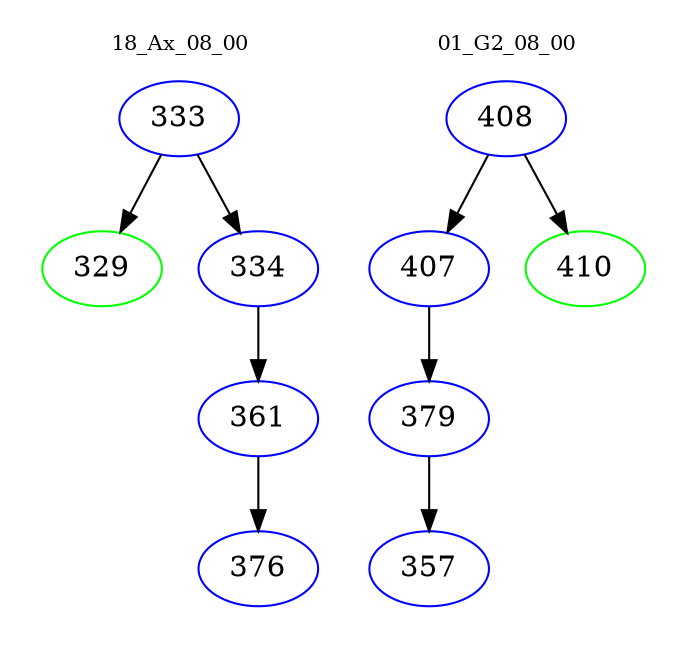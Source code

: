 digraph{
subgraph cluster_0 {
color = white
label = "18_Ax_08_00";
fontsize=10;
T0_333 [label="333", color="blue"]
T0_333 -> T0_329 [color="black"]
T0_329 [label="329", color="green"]
T0_333 -> T0_334 [color="black"]
T0_334 [label="334", color="blue"]
T0_334 -> T0_361 [color="black"]
T0_361 [label="361", color="blue"]
T0_361 -> T0_376 [color="black"]
T0_376 [label="376", color="blue"]
}
subgraph cluster_1 {
color = white
label = "01_G2_08_00";
fontsize=10;
T1_408 [label="408", color="blue"]
T1_408 -> T1_407 [color="black"]
T1_407 [label="407", color="blue"]
T1_407 -> T1_379 [color="black"]
T1_379 [label="379", color="blue"]
T1_379 -> T1_357 [color="black"]
T1_357 [label="357", color="blue"]
T1_408 -> T1_410 [color="black"]
T1_410 [label="410", color="green"]
}
}
